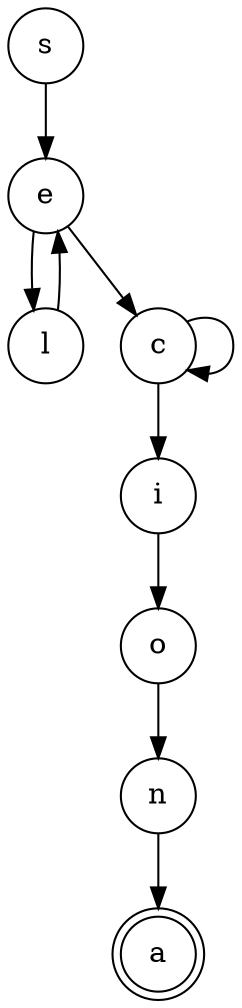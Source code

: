digraph {   
    node [shape = doublecircle, color = black] a ;
    node [shape = circle];
    node [color= black];
    s -> e -> l -> e -> c -> c -> i -> o -> n -> a;	
}